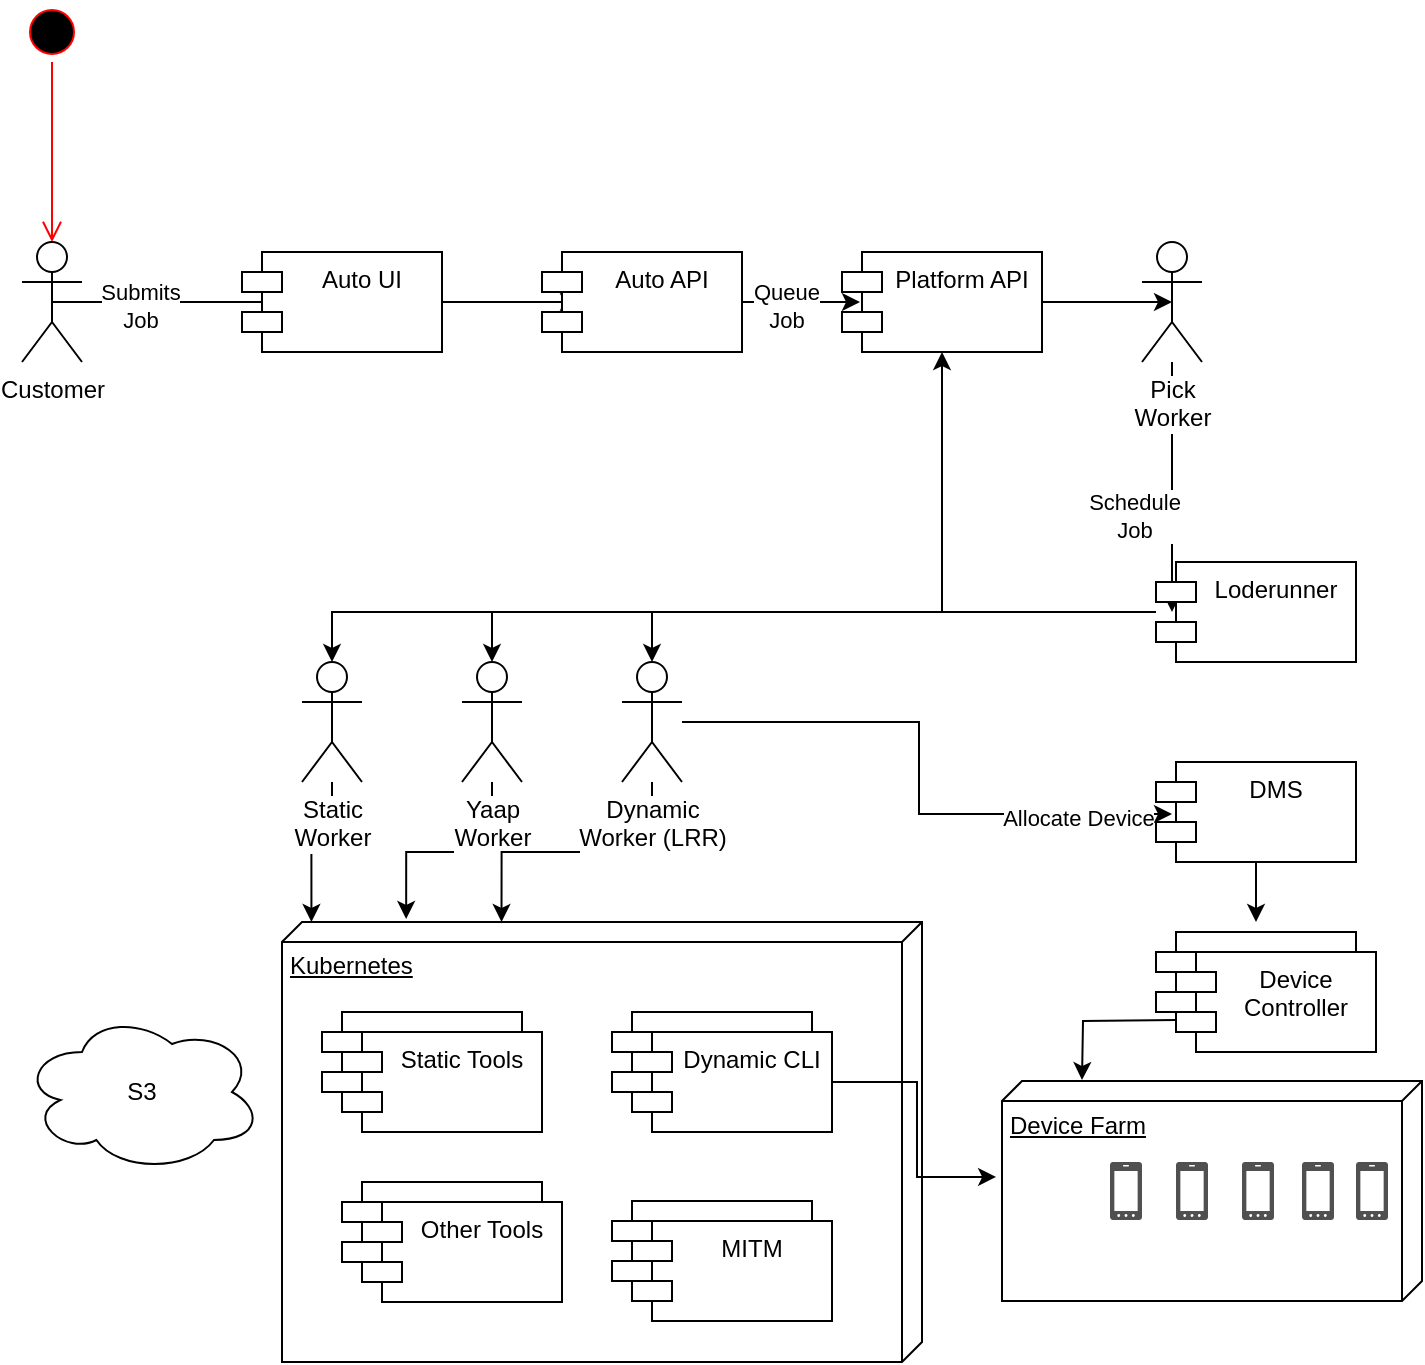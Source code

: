 <mxfile version="13.1.1" type="github">
  <diagram id="8plXeS_6gAHWKv4li25l" name="Page-1">
    <mxGraphModel dx="1382" dy="724" grid="1" gridSize="10" guides="1" tooltips="1" connect="1" arrows="1" fold="1" page="1" pageScale="1" pageWidth="850" pageHeight="1100" math="0" shadow="0">
      <root>
        <mxCell id="0" />
        <mxCell id="1" parent="0" />
        <mxCell id="ze_mwSEJfYMtS1VNut9u-42" value="Device Farm" style="verticalAlign=top;align=left;spacingTop=8;spacingLeft=2;spacingRight=12;shape=cube;size=10;direction=south;fontStyle=4;html=1;" parent="1" vertex="1">
          <mxGeometry x="520" y="559.5" width="210" height="110" as="geometry" />
        </mxCell>
        <mxCell id="5UYzzFFOy-JkbLlxX9Tr-5" style="edgeStyle=orthogonalEdgeStyle;rounded=0;orthogonalLoop=1;jettySize=auto;html=1;entryX=0.21;entryY=0.5;entryDx=0;entryDy=0;entryPerimeter=0;exitX=0.5;exitY=0.5;exitDx=0;exitDy=0;exitPerimeter=0;" parent="1" source="ze_mwSEJfYMtS1VNut9u-7" target="5UYzzFFOy-JkbLlxX9Tr-2" edge="1">
          <mxGeometry relative="1" as="geometry" />
        </mxCell>
        <mxCell id="5UYzzFFOy-JkbLlxX9Tr-6" value="Submits&lt;br&gt;Job" style="edgeLabel;html=1;align=center;verticalAlign=middle;resizable=0;points=[];" parent="5UYzzFFOy-JkbLlxX9Tr-5" vertex="1" connectable="0">
          <mxGeometry x="-0.239" y="-2" relative="1" as="geometry">
            <mxPoint as="offset" />
          </mxGeometry>
        </mxCell>
        <mxCell id="5UYzzFFOy-JkbLlxX9Tr-8" style="edgeStyle=orthogonalEdgeStyle;rounded=0;orthogonalLoop=1;jettySize=auto;html=1;entryX=0.18;entryY=0.5;entryDx=0;entryDy=0;entryPerimeter=0;" parent="1" source="5UYzzFFOy-JkbLlxX9Tr-2" target="5UYzzFFOy-JkbLlxX9Tr-7" edge="1">
          <mxGeometry relative="1" as="geometry" />
        </mxCell>
        <mxCell id="5UYzzFFOy-JkbLlxX9Tr-2" value="Auto UI" style="shape=module;align=left;spacingLeft=20;align=center;verticalAlign=top;" parent="1" vertex="1">
          <mxGeometry x="140" y="145" width="100" height="50" as="geometry" />
        </mxCell>
        <mxCell id="5UYzzFFOy-JkbLlxX9Tr-10" style="edgeStyle=orthogonalEdgeStyle;rounded=0;orthogonalLoop=1;jettySize=auto;html=1;entryX=0.09;entryY=0.5;entryDx=0;entryDy=0;entryPerimeter=0;" parent="1" source="5UYzzFFOy-JkbLlxX9Tr-7" target="5UYzzFFOy-JkbLlxX9Tr-9" edge="1">
          <mxGeometry relative="1" as="geometry" />
        </mxCell>
        <mxCell id="5UYzzFFOy-JkbLlxX9Tr-11" value="Queue&lt;br&gt;Job" style="edgeLabel;html=1;align=center;verticalAlign=middle;resizable=0;points=[];" parent="5UYzzFFOy-JkbLlxX9Tr-10" vertex="1" connectable="0">
          <mxGeometry x="-0.265" y="-2" relative="1" as="geometry">
            <mxPoint as="offset" />
          </mxGeometry>
        </mxCell>
        <mxCell id="5UYzzFFOy-JkbLlxX9Tr-7" value="Auto API" style="shape=module;align=left;spacingLeft=20;align=center;verticalAlign=top;" parent="1" vertex="1">
          <mxGeometry x="290" y="145" width="100" height="50" as="geometry" />
        </mxCell>
        <mxCell id="5UYzzFFOy-JkbLlxX9Tr-15" style="edgeStyle=orthogonalEdgeStyle;rounded=0;orthogonalLoop=1;jettySize=auto;html=1;entryX=0.5;entryY=0.5;entryDx=0;entryDy=0;entryPerimeter=0;" parent="1" source="5UYzzFFOy-JkbLlxX9Tr-9" target="5UYzzFFOy-JkbLlxX9Tr-12" edge="1">
          <mxGeometry relative="1" as="geometry" />
        </mxCell>
        <mxCell id="5UYzzFFOy-JkbLlxX9Tr-9" value="Platform API" style="shape=module;align=left;spacingLeft=20;align=center;verticalAlign=top;" parent="1" vertex="1">
          <mxGeometry x="440" y="145" width="100" height="50" as="geometry" />
        </mxCell>
        <mxCell id="5UYzzFFOy-JkbLlxX9Tr-17" style="edgeStyle=orthogonalEdgeStyle;rounded=0;orthogonalLoop=1;jettySize=auto;html=1;entryX=0.08;entryY=0.5;entryDx=0;entryDy=0;entryPerimeter=0;" parent="1" source="5UYzzFFOy-JkbLlxX9Tr-12" target="5UYzzFFOy-JkbLlxX9Tr-16" edge="1">
          <mxGeometry relative="1" as="geometry" />
        </mxCell>
        <mxCell id="5UYzzFFOy-JkbLlxX9Tr-18" value="Schedule&lt;br&gt;Job" style="edgeLabel;html=1;align=center;verticalAlign=middle;resizable=0;points=[];" parent="5UYzzFFOy-JkbLlxX9Tr-17" vertex="1" connectable="0">
          <mxGeometry x="0.241" y="-1" relative="1" as="geometry">
            <mxPoint x="-18" y="-1" as="offset" />
          </mxGeometry>
        </mxCell>
        <mxCell id="5UYzzFFOy-JkbLlxX9Tr-12" value="Pick&lt;br&gt;Worker" style="shape=umlActor;verticalLabelPosition=bottom;labelBackgroundColor=#ffffff;verticalAlign=top;html=1;" parent="1" vertex="1">
          <mxGeometry x="590" y="140" width="30" height="60" as="geometry" />
        </mxCell>
        <mxCell id="ze_mwSEJfYMtS1VNut9u-15" style="edgeStyle=orthogonalEdgeStyle;rounded=0;orthogonalLoop=1;jettySize=auto;html=1;entryX=0.5;entryY=0;entryDx=0;entryDy=0;entryPerimeter=0;" parent="1" source="5UYzzFFOy-JkbLlxX9Tr-16" target="5UYzzFFOy-JkbLlxX9Tr-20" edge="1">
          <mxGeometry relative="1" as="geometry" />
        </mxCell>
        <mxCell id="ze_mwSEJfYMtS1VNut9u-16" style="edgeStyle=orthogonalEdgeStyle;rounded=0;orthogonalLoop=1;jettySize=auto;html=1;entryX=0.5;entryY=0;entryDx=0;entryDy=0;entryPerimeter=0;" parent="1" source="5UYzzFFOy-JkbLlxX9Tr-16" target="ze_mwSEJfYMtS1VNut9u-11" edge="1">
          <mxGeometry relative="1" as="geometry" />
        </mxCell>
        <mxCell id="ze_mwSEJfYMtS1VNut9u-17" style="edgeStyle=orthogonalEdgeStyle;rounded=0;orthogonalLoop=1;jettySize=auto;html=1;entryX=0.5;entryY=0;entryDx=0;entryDy=0;entryPerimeter=0;" parent="1" source="5UYzzFFOy-JkbLlxX9Tr-16" target="ze_mwSEJfYMtS1VNut9u-14" edge="1">
          <mxGeometry relative="1" as="geometry" />
        </mxCell>
        <mxCell id="ze_mwSEJfYMtS1VNut9u-47" style="edgeStyle=orthogonalEdgeStyle;rounded=0;orthogonalLoop=1;jettySize=auto;html=1;entryX=0.5;entryY=1;entryDx=0;entryDy=0;" parent="1" source="5UYzzFFOy-JkbLlxX9Tr-16" target="5UYzzFFOy-JkbLlxX9Tr-9" edge="1">
          <mxGeometry relative="1" as="geometry" />
        </mxCell>
        <mxCell id="5UYzzFFOy-JkbLlxX9Tr-16" value="Loderunner" style="shape=module;align=left;spacingLeft=20;align=center;verticalAlign=top;" parent="1" vertex="1">
          <mxGeometry x="597" y="300" width="100" height="50" as="geometry" />
        </mxCell>
        <mxCell id="ze_mwSEJfYMtS1VNut9u-30" style="edgeStyle=orthogonalEdgeStyle;rounded=0;orthogonalLoop=1;jettySize=auto;html=1;entryX=0;entryY=0.954;entryDx=0;entryDy=0;entryPerimeter=0;" parent="1" source="5UYzzFFOy-JkbLlxX9Tr-20" target="ze_mwSEJfYMtS1VNut9u-25" edge="1">
          <mxGeometry relative="1" as="geometry" />
        </mxCell>
        <mxCell id="5UYzzFFOy-JkbLlxX9Tr-20" value="Static&lt;br&gt;Worker" style="shape=umlActor;verticalLabelPosition=bottom;labelBackgroundColor=#ffffff;verticalAlign=top;html=1;" parent="1" vertex="1">
          <mxGeometry x="170" y="350" width="30" height="60" as="geometry" />
        </mxCell>
        <mxCell id="ze_mwSEJfYMtS1VNut9u-1" value="" style="ellipse;html=1;shape=startState;fillColor=#000000;strokeColor=#ff0000;" parent="1" vertex="1">
          <mxGeometry x="30" y="20" width="30" height="30" as="geometry" />
        </mxCell>
        <mxCell id="ze_mwSEJfYMtS1VNut9u-2" value="" style="edgeStyle=orthogonalEdgeStyle;html=1;verticalAlign=bottom;endArrow=open;endSize=8;strokeColor=#ff0000;" parent="1" source="ze_mwSEJfYMtS1VNut9u-1" edge="1">
          <mxGeometry relative="1" as="geometry">
            <mxPoint x="45" y="140" as="targetPoint" />
          </mxGeometry>
        </mxCell>
        <mxCell id="ze_mwSEJfYMtS1VNut9u-7" value="Customer" style="shape=umlActor;verticalLabelPosition=bottom;labelBackgroundColor=#ffffff;verticalAlign=top;html=1;" parent="1" vertex="1">
          <mxGeometry x="30" y="140" width="30" height="60" as="geometry" />
        </mxCell>
        <mxCell id="ze_mwSEJfYMtS1VNut9u-29" style="edgeStyle=orthogonalEdgeStyle;rounded=0;orthogonalLoop=1;jettySize=auto;html=1;entryX=-0.007;entryY=0.806;entryDx=0;entryDy=0;entryPerimeter=0;" parent="1" source="ze_mwSEJfYMtS1VNut9u-11" target="ze_mwSEJfYMtS1VNut9u-25" edge="1">
          <mxGeometry relative="1" as="geometry" />
        </mxCell>
        <mxCell id="ze_mwSEJfYMtS1VNut9u-11" value="Yaap&lt;br&gt;Worker" style="shape=umlActor;verticalLabelPosition=bottom;labelBackgroundColor=#ffffff;verticalAlign=top;html=1;" parent="1" vertex="1">
          <mxGeometry x="250" y="350" width="30" height="60" as="geometry" />
        </mxCell>
        <mxCell id="ze_mwSEJfYMtS1VNut9u-22" style="edgeStyle=orthogonalEdgeStyle;rounded=0;orthogonalLoop=1;jettySize=auto;html=1;entryX=0.08;entryY=0.52;entryDx=0;entryDy=0;entryPerimeter=0;" parent="1" source="ze_mwSEJfYMtS1VNut9u-14" target="ze_mwSEJfYMtS1VNut9u-21" edge="1">
          <mxGeometry relative="1" as="geometry" />
        </mxCell>
        <mxCell id="ze_mwSEJfYMtS1VNut9u-23" value="Allocate Device" style="edgeLabel;html=1;align=center;verticalAlign=middle;resizable=0;points=[];" parent="ze_mwSEJfYMtS1VNut9u-22" vertex="1" connectable="0">
          <mxGeometry x="0.677" y="-2" relative="1" as="geometry">
            <mxPoint as="offset" />
          </mxGeometry>
        </mxCell>
        <mxCell id="ze_mwSEJfYMtS1VNut9u-28" style="edgeStyle=orthogonalEdgeStyle;rounded=0;orthogonalLoop=1;jettySize=auto;html=1;entryX=0;entryY=0.657;entryDx=0;entryDy=0;entryPerimeter=0;" parent="1" source="ze_mwSEJfYMtS1VNut9u-14" target="ze_mwSEJfYMtS1VNut9u-25" edge="1">
          <mxGeometry relative="1" as="geometry" />
        </mxCell>
        <mxCell id="ze_mwSEJfYMtS1VNut9u-14" value="Dynamic&lt;br&gt;Worker (LRR)" style="shape=umlActor;verticalLabelPosition=bottom;labelBackgroundColor=#ffffff;verticalAlign=top;html=1;" parent="1" vertex="1">
          <mxGeometry x="330" y="350" width="30" height="60" as="geometry" />
        </mxCell>
        <mxCell id="ze_mwSEJfYMtS1VNut9u-36" style="edgeStyle=orthogonalEdgeStyle;rounded=0;orthogonalLoop=1;jettySize=auto;html=1;" parent="1" source="ze_mwSEJfYMtS1VNut9u-21" edge="1">
          <mxGeometry relative="1" as="geometry">
            <mxPoint x="647" y="480" as="targetPoint" />
          </mxGeometry>
        </mxCell>
        <mxCell id="ze_mwSEJfYMtS1VNut9u-21" value="DMS" style="shape=module;align=left;spacingLeft=20;align=center;verticalAlign=top;" parent="1" vertex="1">
          <mxGeometry x="597" y="400" width="100" height="50" as="geometry" />
        </mxCell>
        <mxCell id="ze_mwSEJfYMtS1VNut9u-25" value="Kubernetes" style="verticalAlign=top;align=left;spacingTop=8;spacingLeft=2;spacingRight=12;shape=cube;size=10;direction=south;fontStyle=4;html=1;" parent="1" vertex="1">
          <mxGeometry x="160" y="480" width="320" height="220" as="geometry" />
        </mxCell>
        <mxCell id="ze_mwSEJfYMtS1VNut9u-26" value="Static Pod" style="shape=module;align=left;spacingLeft=20;align=center;verticalAlign=top;" parent="1" vertex="1">
          <mxGeometry x="180" y="525" width="100" height="50" as="geometry" />
        </mxCell>
        <mxCell id="ze_mwSEJfYMtS1VNut9u-27" value="Dynamic Pod" style="shape=module;align=left;spacingLeft=20;align=center;verticalAlign=top;" parent="1" vertex="1">
          <mxGeometry x="325" y="525" width="100" height="50" as="geometry" />
        </mxCell>
        <mxCell id="ze_mwSEJfYMtS1VNut9u-31" value="Static Tools" style="shape=module;align=left;spacingLeft=20;align=center;verticalAlign=top;" parent="1" vertex="1">
          <mxGeometry x="190" y="535" width="100" height="50" as="geometry" />
        </mxCell>
        <mxCell id="ze_mwSEJfYMtS1VNut9u-43" style="edgeStyle=orthogonalEdgeStyle;rounded=0;orthogonalLoop=1;jettySize=auto;html=1;entryX=0.436;entryY=1.014;entryDx=0;entryDy=0;entryPerimeter=0;" parent="1" source="ze_mwSEJfYMtS1VNut9u-33" target="ze_mwSEJfYMtS1VNut9u-42" edge="1">
          <mxGeometry relative="1" as="geometry" />
        </mxCell>
        <mxCell id="ze_mwSEJfYMtS1VNut9u-33" value="Dynamic CLI" style="shape=module;align=left;spacingLeft=20;align=center;verticalAlign=top;" parent="1" vertex="1">
          <mxGeometry x="335" y="535" width="100" height="50" as="geometry" />
        </mxCell>
        <mxCell id="ze_mwSEJfYMtS1VNut9u-34" value="" style="pointerEvents=1;shadow=0;dashed=0;html=1;strokeColor=none;fillColor=#505050;labelPosition=center;verticalLabelPosition=bottom;verticalAlign=top;outlineConnect=0;align=center;shape=mxgraph.office.devices.cell_phone_windows_phone_proportional;" parent="1" vertex="1">
          <mxGeometry x="607" y="600" width="16" height="29" as="geometry" />
        </mxCell>
        <mxCell id="ze_mwSEJfYMtS1VNut9u-35" value="Device&#xa;Controller" style="shape=module;align=left;spacingLeft=20;align=center;verticalAlign=top;" parent="1" vertex="1">
          <mxGeometry x="597" y="485" width="100" height="50" as="geometry" />
        </mxCell>
        <mxCell id="ze_mwSEJfYMtS1VNut9u-45" style="edgeStyle=orthogonalEdgeStyle;rounded=0;orthogonalLoop=1;jettySize=auto;html=1;" parent="1" edge="1">
          <mxGeometry relative="1" as="geometry">
            <mxPoint x="560" y="559" as="targetPoint" />
            <mxPoint x="607" y="529" as="sourcePoint" />
          </mxGeometry>
        </mxCell>
        <mxCell id="ze_mwSEJfYMtS1VNut9u-37" value="Device&#xa;Controller" style="shape=module;align=left;spacingLeft=20;align=center;verticalAlign=top;" parent="1" vertex="1">
          <mxGeometry x="607" y="495" width="100" height="50" as="geometry" />
        </mxCell>
        <mxCell id="ze_mwSEJfYMtS1VNut9u-38" value="" style="pointerEvents=1;shadow=0;dashed=0;html=1;strokeColor=none;fillColor=#505050;labelPosition=center;verticalLabelPosition=bottom;verticalAlign=top;outlineConnect=0;align=center;shape=mxgraph.office.devices.cell_phone_windows_phone_proportional;" parent="1" vertex="1">
          <mxGeometry x="640" y="600" width="16" height="29" as="geometry" />
        </mxCell>
        <mxCell id="ze_mwSEJfYMtS1VNut9u-39" value="" style="pointerEvents=1;shadow=0;dashed=0;html=1;strokeColor=none;fillColor=#505050;labelPosition=center;verticalLabelPosition=bottom;verticalAlign=top;outlineConnect=0;align=center;shape=mxgraph.office.devices.cell_phone_windows_phone_proportional;" parent="1" vertex="1">
          <mxGeometry x="670" y="600" width="16" height="29" as="geometry" />
        </mxCell>
        <mxCell id="ze_mwSEJfYMtS1VNut9u-40" value="" style="pointerEvents=1;shadow=0;dashed=0;html=1;strokeColor=none;fillColor=#505050;labelPosition=center;verticalLabelPosition=bottom;verticalAlign=top;outlineConnect=0;align=center;shape=mxgraph.office.devices.cell_phone_windows_phone_proportional;" parent="1" vertex="1">
          <mxGeometry x="697" y="600" width="16" height="29" as="geometry" />
        </mxCell>
        <mxCell id="ze_mwSEJfYMtS1VNut9u-41" value="" style="pointerEvents=1;shadow=0;dashed=0;html=1;strokeColor=none;fillColor=#505050;labelPosition=center;verticalLabelPosition=bottom;verticalAlign=top;outlineConnect=0;align=center;shape=mxgraph.office.devices.cell_phone_windows_phone_proportional;" parent="1" vertex="1">
          <mxGeometry x="574" y="600" width="16" height="29" as="geometry" />
        </mxCell>
        <mxCell id="MrDo1AtJTv-XtQDLNTLO-1" value="Tools CLI" style="shape=module;align=left;spacingLeft=20;align=center;verticalAlign=top;" vertex="1" parent="1">
          <mxGeometry x="190" y="610" width="100" height="50" as="geometry" />
        </mxCell>
        <mxCell id="MrDo1AtJTv-XtQDLNTLO-2" value="Other Tools" style="shape=module;align=left;spacingLeft=20;align=center;verticalAlign=top;" vertex="1" parent="1">
          <mxGeometry x="200" y="620" width="100" height="50" as="geometry" />
        </mxCell>
        <mxCell id="MrDo1AtJTv-XtQDLNTLO-3" value="Dynamic CLI" style="shape=module;align=left;spacingLeft=20;align=center;verticalAlign=top;" vertex="1" parent="1">
          <mxGeometry x="325" y="619.5" width="100" height="50" as="geometry" />
        </mxCell>
        <mxCell id="MrDo1AtJTv-XtQDLNTLO-4" value="MITM" style="shape=module;align=left;spacingLeft=20;align=center;verticalAlign=top;" vertex="1" parent="1">
          <mxGeometry x="335" y="629.5" width="100" height="50" as="geometry" />
        </mxCell>
        <mxCell id="MrDo1AtJTv-XtQDLNTLO-5" value="S3" style="ellipse;shape=cloud;whiteSpace=wrap;html=1;" vertex="1" parent="1">
          <mxGeometry x="30" y="525" width="120" height="80" as="geometry" />
        </mxCell>
      </root>
    </mxGraphModel>
  </diagram>
</mxfile>
